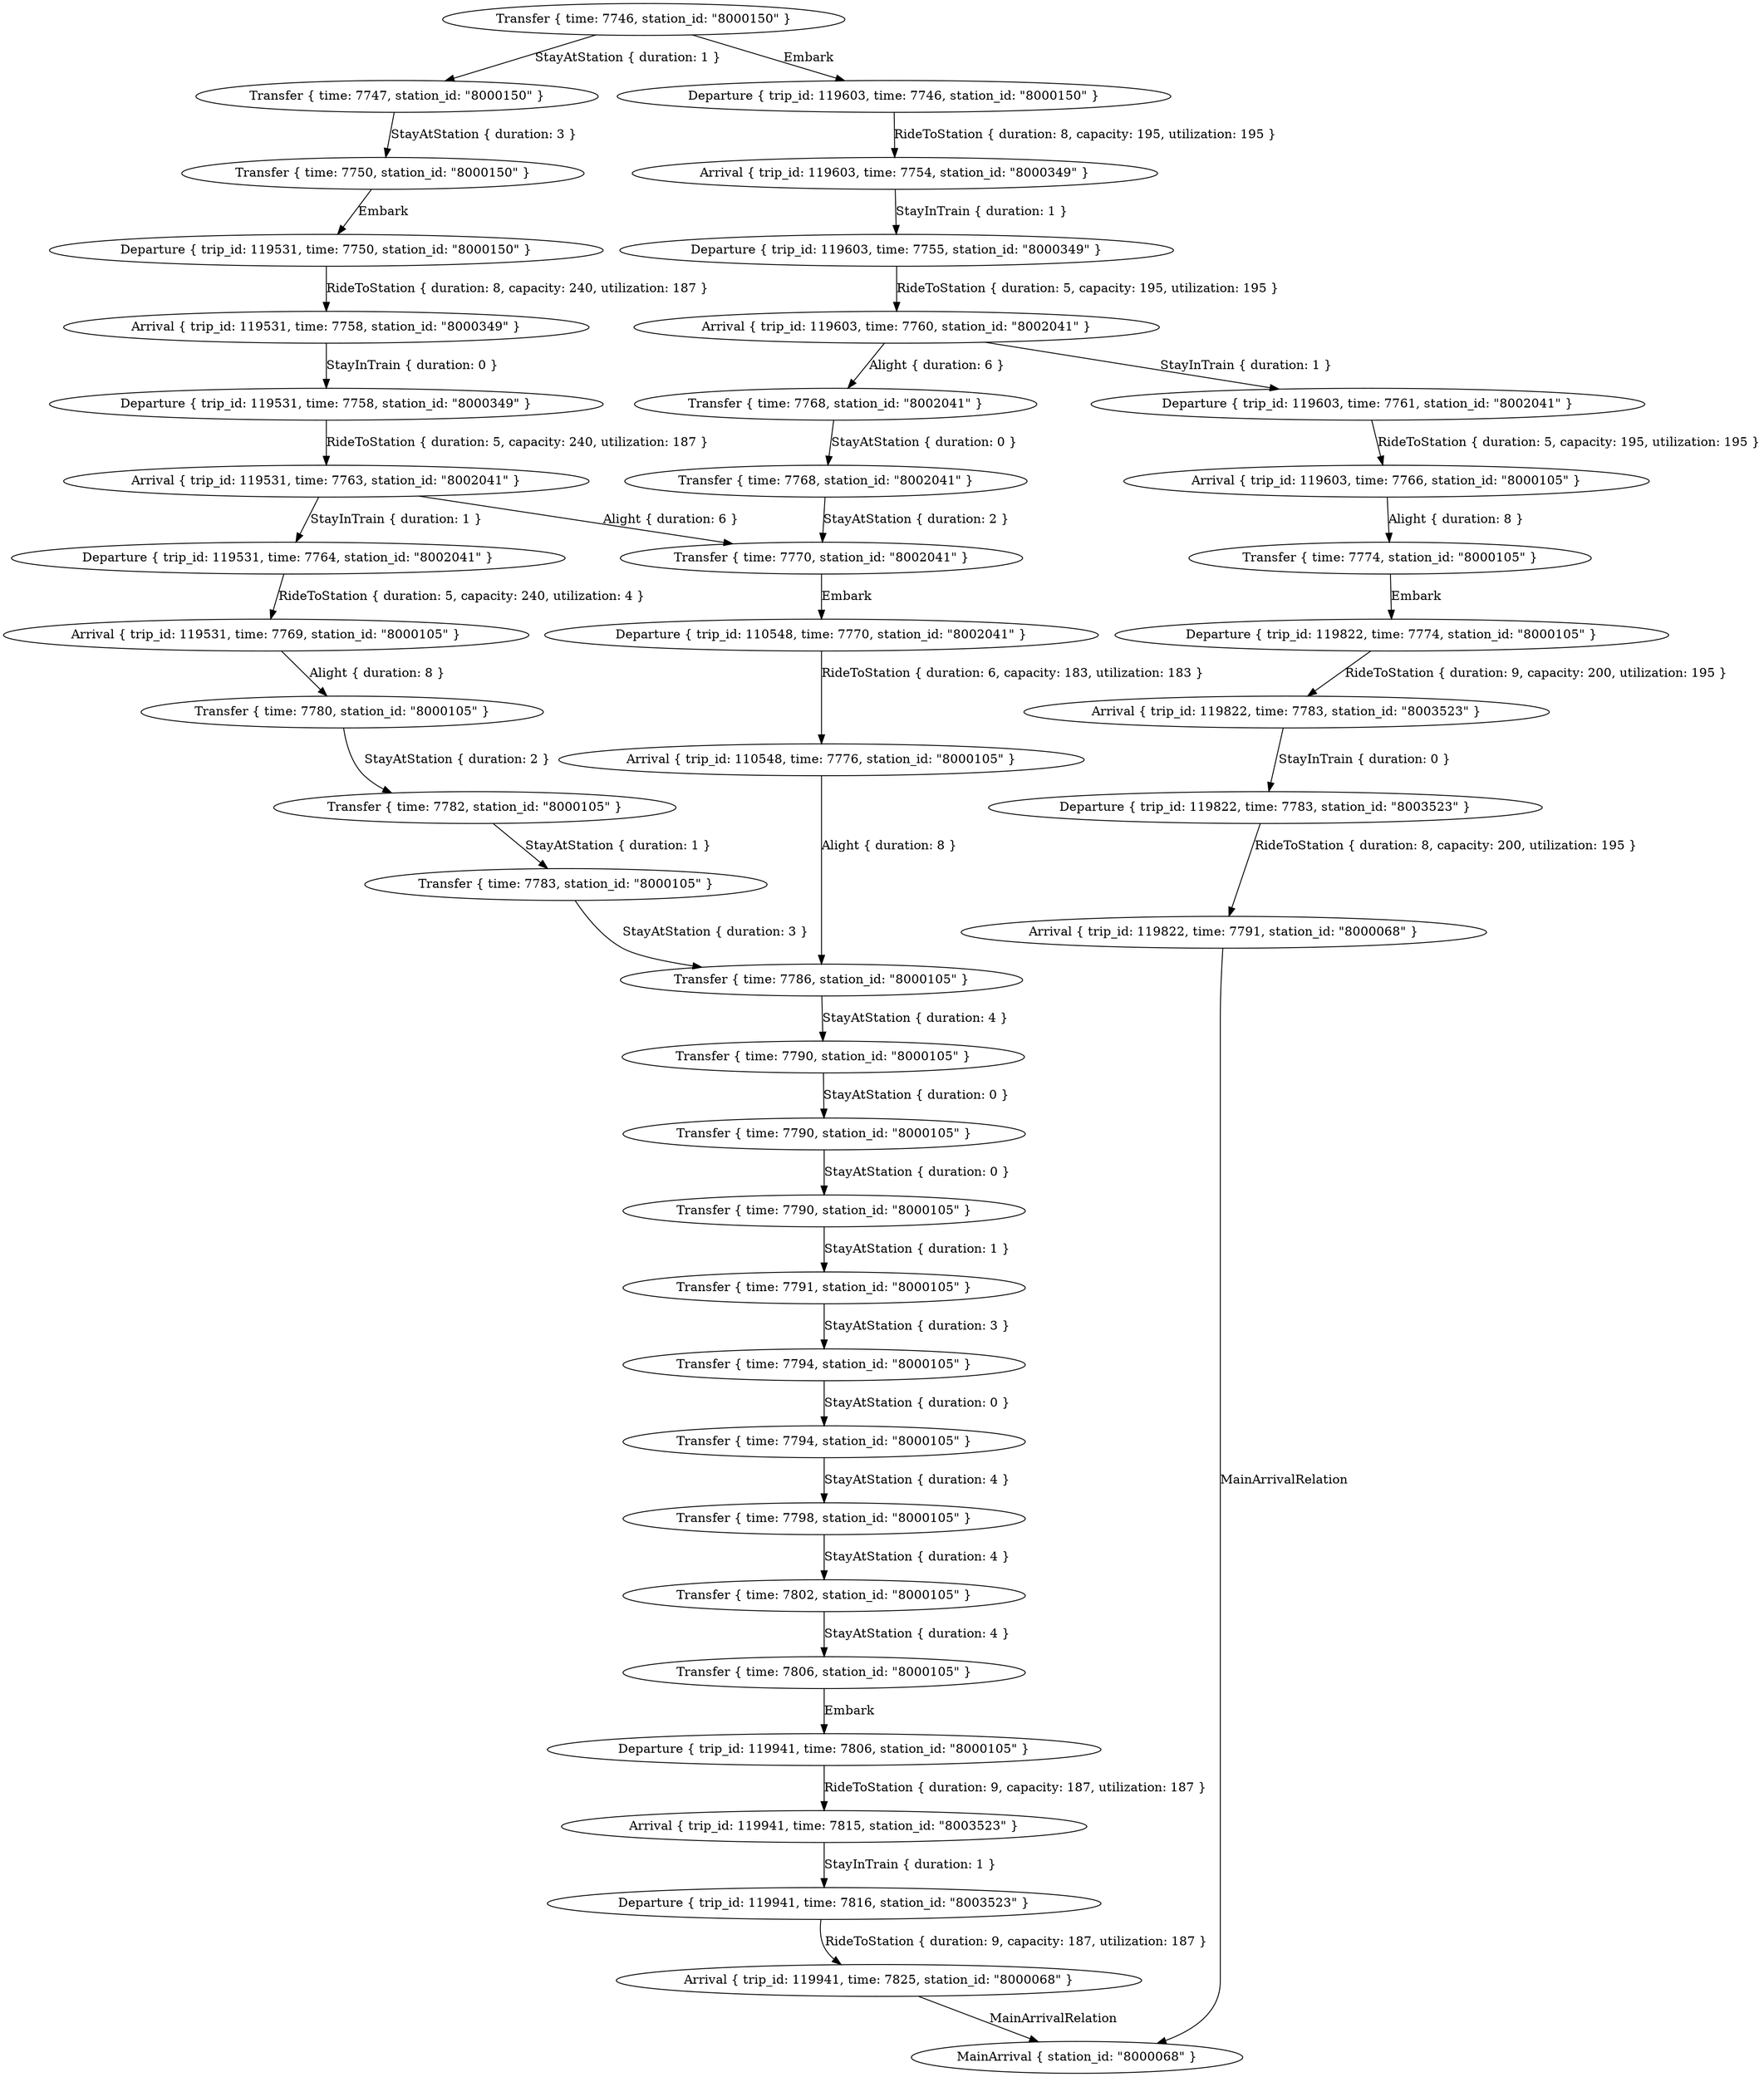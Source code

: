 digraph {
    0 [ label = "Transfer { time: 7746, station_id: \"8000150\" }" ]
    1 [ label = "Transfer { time: 7747, station_id: \"8000150\" }" ]
    2 [ label = "Transfer { time: 7750, station_id: \"8000150\" }" ]
    3 [ label = "Departure { trip_id: 119531, time: 7750, station_id: \"8000150\" }" ]
    4 [ label = "Arrival { trip_id: 119531, time: 7758, station_id: \"8000349\" }" ]
    5 [ label = "Departure { trip_id: 119531, time: 7758, station_id: \"8000349\" }" ]
    6 [ label = "Arrival { trip_id: 119531, time: 7763, station_id: \"8002041\" }" ]
    7 [ label = "Transfer { time: 7770, station_id: \"8002041\" }" ]
    8 [ label = "Departure { trip_id: 110548, time: 7770, station_id: \"8002041\" }" ]
    9 [ label = "Arrival { trip_id: 110548, time: 7776, station_id: \"8000105\" }" ]
    10 [ label = "Transfer { time: 7786, station_id: \"8000105\" }" ]
    11 [ label = "Transfer { time: 7790, station_id: \"8000105\" }" ]
    12 [ label = "Transfer { time: 7790, station_id: \"8000105\" }" ]
    13 [ label = "Transfer { time: 7790, station_id: \"8000105\" }" ]
    14 [ label = "Transfer { time: 7791, station_id: \"8000105\" }" ]
    15 [ label = "Transfer { time: 7794, station_id: \"8000105\" }" ]
    16 [ label = "Transfer { time: 7794, station_id: \"8000105\" }" ]
    17 [ label = "Transfer { time: 7798, station_id: \"8000105\" }" ]
    18 [ label = "Transfer { time: 7802, station_id: \"8000105\" }" ]
    19 [ label = "Transfer { time: 7806, station_id: \"8000105\" }" ]
    20 [ label = "Departure { trip_id: 119941, time: 7806, station_id: \"8000105\" }" ]
    21 [ label = "Arrival { trip_id: 119941, time: 7815, station_id: \"8003523\" }" ]
    22 [ label = "Departure { trip_id: 119941, time: 7816, station_id: \"8003523\" }" ]
    23 [ label = "Arrival { trip_id: 119941, time: 7825, station_id: \"8000068\" }" ]
    24 [ label = "MainArrival { station_id: \"8000068\" }" ]
    25 [ label = "Departure { trip_id: 119531, time: 7764, station_id: \"8002041\" }" ]
    26 [ label = "Arrival { trip_id: 119531, time: 7769, station_id: \"8000105\" }" ]
    27 [ label = "Transfer { time: 7780, station_id: \"8000105\" }" ]
    28 [ label = "Transfer { time: 7782, station_id: \"8000105\" }" ]
    29 [ label = "Transfer { time: 7783, station_id: \"8000105\" }" ]
    30 [ label = "Departure { trip_id: 119603, time: 7746, station_id: \"8000150\" }" ]
    31 [ label = "Arrival { trip_id: 119603, time: 7754, station_id: \"8000349\" }" ]
    32 [ label = "Departure { trip_id: 119603, time: 7755, station_id: \"8000349\" }" ]
    33 [ label = "Arrival { trip_id: 119603, time: 7760, station_id: \"8002041\" }" ]
    34 [ label = "Transfer { time: 7768, station_id: \"8002041\" }" ]
    35 [ label = "Transfer { time: 7768, station_id: \"8002041\" }" ]
    36 [ label = "Departure { trip_id: 119603, time: 7761, station_id: \"8002041\" }" ]
    37 [ label = "Arrival { trip_id: 119603, time: 7766, station_id: \"8000105\" }" ]
    38 [ label = "Transfer { time: 7774, station_id: \"8000105\" }" ]
    39 [ label = "Departure { trip_id: 119822, time: 7774, station_id: \"8000105\" }" ]
    40 [ label = "Arrival { trip_id: 119822, time: 7783, station_id: \"8003523\" }" ]
    41 [ label = "Departure { trip_id: 119822, time: 7783, station_id: \"8003523\" }" ]
    42 [ label = "Arrival { trip_id: 119822, time: 7791, station_id: \"8000068\" }" ]
    0 -> 1 [ label = "StayAtStation { duration: 1 }" ]
    1 -> 2 [ label = "StayAtStation { duration: 3 }" ]
    2 -> 3 [ label = "Embark" ]
    3 -> 4 [ label = "RideToStation { duration: 8, capacity: 240, utilization: 187 }" ]
    4 -> 5 [ label = "StayInTrain { duration: 0 }" ]
    5 -> 6 [ label = "RideToStation { duration: 5, capacity: 240, utilization: 187 }" ]
    6 -> 7 [ label = "Alight { duration: 6 }" ]
    7 -> 8 [ label = "Embark" ]
    8 -> 9 [ label = "RideToStation { duration: 6, capacity: 183, utilization: 183 }" ]
    9 -> 10 [ label = "Alight { duration: 8 }" ]
    10 -> 11 [ label = "StayAtStation { duration: 4 }" ]
    11 -> 12 [ label = "StayAtStation { duration: 0 }" ]
    12 -> 13 [ label = "StayAtStation { duration: 0 }" ]
    13 -> 14 [ label = "StayAtStation { duration: 1 }" ]
    14 -> 15 [ label = "StayAtStation { duration: 3 }" ]
    15 -> 16 [ label = "StayAtStation { duration: 0 }" ]
    16 -> 17 [ label = "StayAtStation { duration: 4 }" ]
    17 -> 18 [ label = "StayAtStation { duration: 4 }" ]
    18 -> 19 [ label = "StayAtStation { duration: 4 }" ]
    19 -> 20 [ label = "Embark" ]
    20 -> 21 [ label = "RideToStation { duration: 9, capacity: 187, utilization: 187 }" ]
    21 -> 22 [ label = "StayInTrain { duration: 1 }" ]
    22 -> 23 [ label = "RideToStation { duration: 9, capacity: 187, utilization: 187 }" ]
    23 -> 24 [ label = "MainArrivalRelation" ]
    6 -> 25 [ label = "StayInTrain { duration: 1 }" ]
    25 -> 26 [ label = "RideToStation { duration: 5, capacity: 240, utilization: 4 }" ]
    26 -> 27 [ label = "Alight { duration: 8 }" ]
    27 -> 28 [ label = "StayAtStation { duration: 2 }" ]
    28 -> 29 [ label = "StayAtStation { duration: 1 }" ]
    29 -> 10 [ label = "StayAtStation { duration: 3 }" ]
    0 -> 30 [ label = "Embark" ]
    30 -> 31 [ label = "RideToStation { duration: 8, capacity: 195, utilization: 195 }" ]
    31 -> 32 [ label = "StayInTrain { duration: 1 }" ]
    32 -> 33 [ label = "RideToStation { duration: 5, capacity: 195, utilization: 195 }" ]
    33 -> 34 [ label = "Alight { duration: 6 }" ]
    34 -> 35 [ label = "StayAtStation { duration: 0 }" ]
    35 -> 7 [ label = "StayAtStation { duration: 2 }" ]
    33 -> 36 [ label = "StayInTrain { duration: 1 }" ]
    36 -> 37 [ label = "RideToStation { duration: 5, capacity: 195, utilization: 195 }" ]
    37 -> 38 [ label = "Alight { duration: 8 }" ]
    38 -> 39 [ label = "Embark" ]
    39 -> 40 [ label = "RideToStation { duration: 9, capacity: 200, utilization: 195 }" ]
    40 -> 41 [ label = "StayInTrain { duration: 0 }" ]
    41 -> 42 [ label = "RideToStation { duration: 8, capacity: 200, utilization: 195 }" ]
    42 -> 24 [ label = "MainArrivalRelation" ]
}
